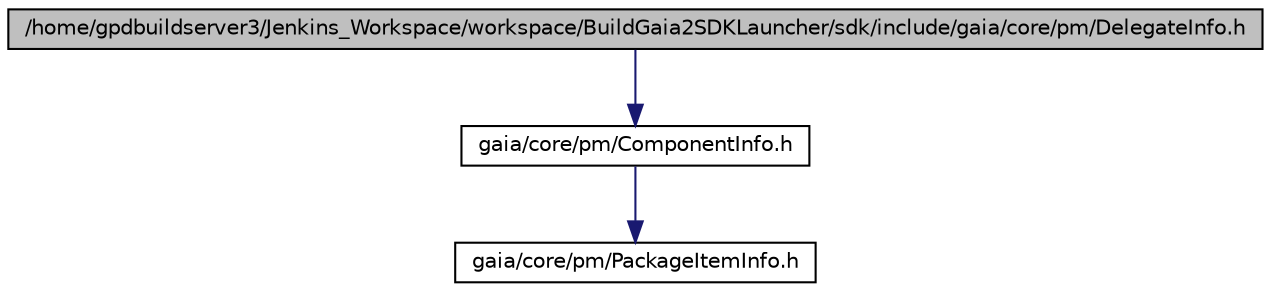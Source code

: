 digraph G
{
  edge [fontname="Helvetica",fontsize="10",labelfontname="Helvetica",labelfontsize="10"];
  node [fontname="Helvetica",fontsize="10",shape=record];
  Node1 [label="/home/gpdbuildserver3/Jenkins_Workspace/workspace/BuildGaia2SDKLauncher/sdk/include/gaia/core/pm/DelegateInfo.h",height=0.2,width=0.4,color="black", fillcolor="grey75", style="filled" fontcolor="black"];
  Node1 -> Node2 [color="midnightblue",fontsize="10",style="solid",fontname="Helvetica"];
  Node2 [label="gaia/core/pm/ComponentInfo.h",height=0.2,width=0.4,color="black", fillcolor="white", style="filled",URL="$d5/d6f/_component_info_8h.html"];
  Node2 -> Node3 [color="midnightblue",fontsize="10",style="solid",fontname="Helvetica"];
  Node3 [label="gaia/core/pm/PackageItemInfo.h",height=0.2,width=0.4,color="black", fillcolor="white", style="filled",URL="$d0/ddb/_package_item_info_8h.html"];
}
